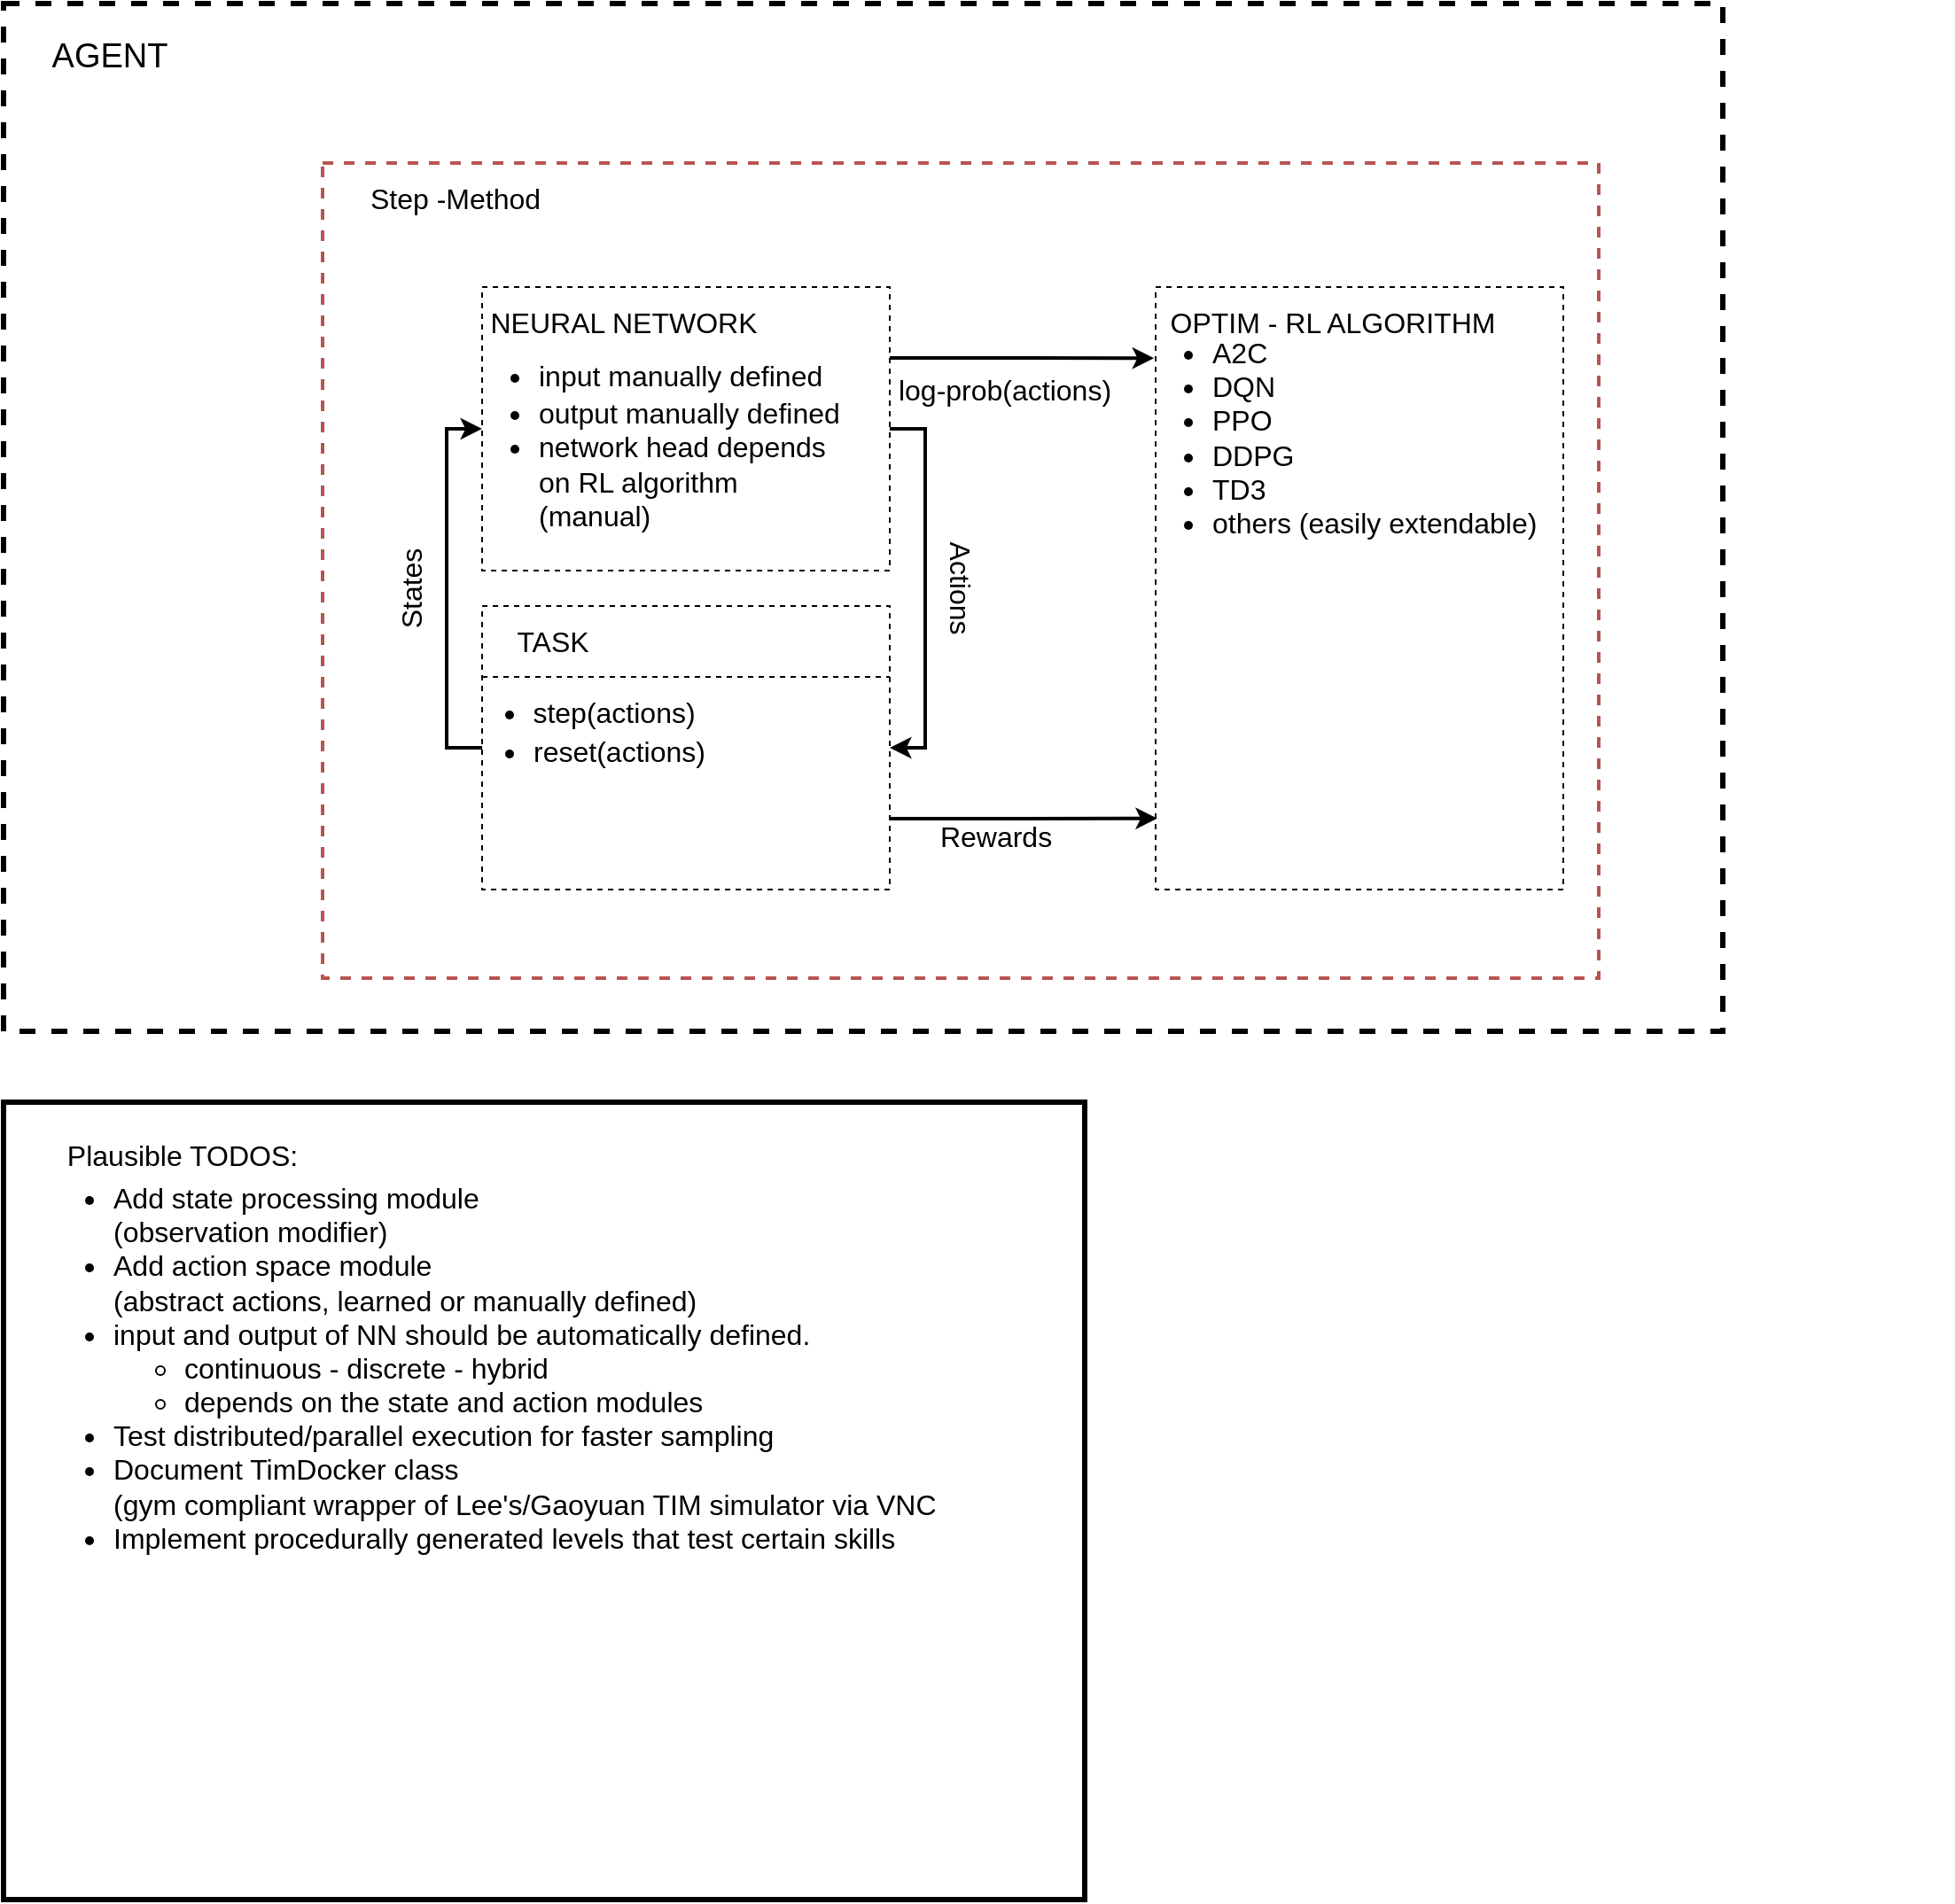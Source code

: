 <mxfile version="13.6.6" type="github">
  <diagram id="azBLTt9X_g9BV_F1x30R" name="Page-1">
    <mxGraphModel dx="2916" dy="803" grid="1" gridSize="10" guides="1" tooltips="1" connect="1" arrows="1" fold="1" page="1" pageScale="1" pageWidth="850" pageHeight="1100" math="0" shadow="0">
      <root>
        <mxCell id="0" />
        <mxCell id="1" parent="0" />
        <mxCell id="YtY6zPXFFSkN8KXmVOl3-41" value="" style="rounded=0;whiteSpace=wrap;html=1;strokeWidth=3;fillColor=none;fontSize=16;align=left;" parent="1" vertex="1">
          <mxGeometry x="-370" y="840" width="610" height="450" as="geometry" />
        </mxCell>
        <mxCell id="YtY6zPXFFSkN8KXmVOl3-5" value="" style="group" parent="1" vertex="1" connectable="0">
          <mxGeometry x="-370" y="220" width="1100" height="910" as="geometry" />
        </mxCell>
        <mxCell id="YtY6zPXFFSkN8KXmVOl3-1" value="" style="rounded=0;whiteSpace=wrap;html=1;dashed=1;fillColor=none;strokeWidth=3;" parent="YtY6zPXFFSkN8KXmVOl3-5" vertex="1">
          <mxGeometry width="970" height="580" as="geometry" />
        </mxCell>
        <mxCell id="YtY6zPXFFSkN8KXmVOl3-11" value="" style="rounded=0;whiteSpace=wrap;html=1;dashed=1;strokeWidth=2;fontSize=16;strokeColor=#b85450;fillColor=none;" parent="YtY6zPXFFSkN8KXmVOl3-5" vertex="1">
          <mxGeometry x="180" y="90" width="720" height="460" as="geometry" />
        </mxCell>
        <mxCell id="YtY6zPXFFSkN8KXmVOl3-2" value="AGENT" style="text;html=1;strokeColor=none;fillColor=none;align=center;verticalAlign=middle;whiteSpace=wrap;rounded=0;dashed=1;fontSize=19;" parent="YtY6zPXFFSkN8KXmVOl3-5" vertex="1">
          <mxGeometry x="40" y="20" width="40" height="20" as="geometry" />
        </mxCell>
        <mxCell id="YtY6zPXFFSkN8KXmVOl3-7" value="" style="group" parent="YtY6zPXFFSkN8KXmVOl3-5" vertex="1" connectable="0">
          <mxGeometry x="270" y="160" width="240" height="160" as="geometry" />
        </mxCell>
        <mxCell id="YtY6zPXFFSkN8KXmVOl3-8" value="" style="rounded=0;whiteSpace=wrap;html=1;dashed=1;fillColor=none;strokeWidth=1;" parent="YtY6zPXFFSkN8KXmVOl3-7" vertex="1">
          <mxGeometry width="230" height="160" as="geometry" />
        </mxCell>
        <mxCell id="YtY6zPXFFSkN8KXmVOl3-9" value="NEURAL NETWORK" style="text;html=1;strokeColor=none;fillColor=none;align=center;verticalAlign=middle;whiteSpace=wrap;rounded=0;dashed=1;fontSize=16;" parent="YtY6zPXFFSkN8KXmVOl3-7" vertex="1">
          <mxGeometry y="10" width="160" height="20" as="geometry" />
        </mxCell>
        <mxCell id="YtY6zPXFFSkN8KXmVOl3-39" value="&lt;ul&gt;&lt;li&gt;input manually defined&lt;/li&gt;&lt;/ul&gt;" style="text;html=1;strokeColor=none;fillColor=none;align=left;verticalAlign=middle;whiteSpace=wrap;rounded=0;dashed=1;fontSize=16;" parent="YtY6zPXFFSkN8KXmVOl3-7" vertex="1">
          <mxGeometry x="-10" y="40" width="220" height="20" as="geometry" />
        </mxCell>
        <mxCell id="YtY6zPXFFSkN8KXmVOl3-40" value="&lt;ul&gt;&lt;li&gt;output manually defined&lt;/li&gt;&lt;li&gt;network head depends on RL algorithm (manual)&lt;/li&gt;&lt;/ul&gt;" style="text;html=1;strokeColor=none;fillColor=none;align=left;verticalAlign=middle;whiteSpace=wrap;rounded=0;dashed=1;fontSize=16;" parent="YtY6zPXFFSkN8KXmVOl3-7" vertex="1">
          <mxGeometry x="-10" y="90" width="220" height="20" as="geometry" />
        </mxCell>
        <mxCell id="YtY6zPXFFSkN8KXmVOl3-12" value="Step -Method" style="text;html=1;strokeColor=none;fillColor=none;align=center;verticalAlign=middle;whiteSpace=wrap;rounded=0;dashed=1;fontSize=16;" parent="YtY6zPXFFSkN8KXmVOl3-5" vertex="1">
          <mxGeometry x="200" y="100" width="110" height="20" as="geometry" />
        </mxCell>
        <mxCell id="YtY6zPXFFSkN8KXmVOl3-14" value="Actions" style="text;html=1;strokeColor=none;fillColor=none;align=center;verticalAlign=middle;whiteSpace=wrap;rounded=0;dashed=1;fontSize=16;rotation=90;" parent="YtY6zPXFFSkN8KXmVOl3-5" vertex="1">
          <mxGeometry x="520" y="320" width="40" height="20" as="geometry" />
        </mxCell>
        <mxCell id="YtY6zPXFFSkN8KXmVOl3-17" value="States" style="text;html=1;strokeColor=none;fillColor=none;align=center;verticalAlign=middle;whiteSpace=wrap;rounded=0;dashed=1;fontSize=16;rotation=-90;" parent="YtY6zPXFFSkN8KXmVOl3-5" vertex="1">
          <mxGeometry x="210" y="320" width="40" height="20" as="geometry" />
        </mxCell>
        <mxCell id="YtY6zPXFFSkN8KXmVOl3-6" value="" style="group" parent="YtY6zPXFFSkN8KXmVOl3-5" vertex="1" connectable="0">
          <mxGeometry x="270" y="340" width="230" height="160" as="geometry" />
        </mxCell>
        <mxCell id="YtY6zPXFFSkN8KXmVOl3-3" value="" style="rounded=0;whiteSpace=wrap;html=1;dashed=1;fillColor=none;strokeWidth=1;" parent="YtY6zPXFFSkN8KXmVOl3-6" vertex="1">
          <mxGeometry width="230" height="160" as="geometry" />
        </mxCell>
        <mxCell id="YtY6zPXFFSkN8KXmVOl3-4" value="TASK" style="text;html=1;strokeColor=none;fillColor=none;align=center;verticalAlign=middle;whiteSpace=wrap;rounded=0;dashed=1;fontSize=16;" parent="YtY6zPXFFSkN8KXmVOl3-6" vertex="1">
          <mxGeometry x="20" y="10" width="40" height="20" as="geometry" />
        </mxCell>
        <mxCell id="YtY6zPXFFSkN8KXmVOl3-33" value="" style="endArrow=none;dashed=1;html=1;strokeWidth=1;fontSize=16;exitX=0;exitY=0.25;exitDx=0;exitDy=0;entryX=1;entryY=0.25;entryDx=0;entryDy=0;" parent="YtY6zPXFFSkN8KXmVOl3-6" source="YtY6zPXFFSkN8KXmVOl3-3" target="YtY6zPXFFSkN8KXmVOl3-3" edge="1">
          <mxGeometry width="50" height="50" relative="1" as="geometry">
            <mxPoint x="50" y="60" as="sourcePoint" />
            <mxPoint x="100" y="10" as="targetPoint" />
          </mxGeometry>
        </mxCell>
        <mxCell id="YtY6zPXFFSkN8KXmVOl3-34" value="&lt;ul&gt;&lt;li&gt;step(actions)&lt;/li&gt;&lt;/ul&gt;" style="text;html=1;strokeColor=none;fillColor=none;align=center;verticalAlign=middle;whiteSpace=wrap;rounded=0;dashed=1;fontSize=16;" parent="YtY6zPXFFSkN8KXmVOl3-6" vertex="1">
          <mxGeometry x="-20" y="50" width="149" height="20" as="geometry" />
        </mxCell>
        <mxCell id="YtY6zPXFFSkN8KXmVOl3-36" value="&lt;ul&gt;&lt;li&gt;reset(actions)&lt;/li&gt;&lt;/ul&gt;" style="text;html=1;strokeColor=none;fillColor=none;align=center;verticalAlign=middle;whiteSpace=wrap;rounded=0;dashed=1;fontSize=16;" parent="YtY6zPXFFSkN8KXmVOl3-6" vertex="1">
          <mxGeometry x="-17" y="72" width="149" height="20" as="geometry" />
        </mxCell>
        <mxCell id="YtY6zPXFFSkN8KXmVOl3-21" style="edgeStyle=orthogonalEdgeStyle;rounded=0;orthogonalLoop=1;jettySize=auto;html=1;exitX=1;exitY=0.5;exitDx=0;exitDy=0;entryX=1;entryY=0.5;entryDx=0;entryDy=0;strokeWidth=2;fontSize=16;" parent="YtY6zPXFFSkN8KXmVOl3-5" source="YtY6zPXFFSkN8KXmVOl3-8" target="YtY6zPXFFSkN8KXmVOl3-3" edge="1">
          <mxGeometry relative="1" as="geometry" />
        </mxCell>
        <mxCell id="YtY6zPXFFSkN8KXmVOl3-23" style="edgeStyle=orthogonalEdgeStyle;rounded=0;orthogonalLoop=1;jettySize=auto;html=1;exitX=0;exitY=0.5;exitDx=0;exitDy=0;entryX=0;entryY=0.5;entryDx=0;entryDy=0;strokeWidth=2;fontSize=16;" parent="YtY6zPXFFSkN8KXmVOl3-5" source="YtY6zPXFFSkN8KXmVOl3-3" target="YtY6zPXFFSkN8KXmVOl3-8" edge="1">
          <mxGeometry relative="1" as="geometry" />
        </mxCell>
        <mxCell id="YtY6zPXFFSkN8KXmVOl3-27" style="edgeStyle=orthogonalEdgeStyle;rounded=0;orthogonalLoop=1;jettySize=auto;html=1;exitX=1;exitY=0.75;exitDx=0;exitDy=0;entryX=0.004;entryY=0.882;entryDx=0;entryDy=0;entryPerimeter=0;strokeWidth=2;fontSize=16;" parent="YtY6zPXFFSkN8KXmVOl3-5" source="YtY6zPXFFSkN8KXmVOl3-3" target="YtY6zPXFFSkN8KXmVOl3-25" edge="1">
          <mxGeometry relative="1" as="geometry" />
        </mxCell>
        <mxCell id="YtY6zPXFFSkN8KXmVOl3-28" style="edgeStyle=orthogonalEdgeStyle;rounded=0;orthogonalLoop=1;jettySize=auto;html=1;exitX=1;exitY=0.25;exitDx=0;exitDy=0;entryX=-0.004;entryY=0.118;entryDx=0;entryDy=0;entryPerimeter=0;strokeWidth=2;fontSize=16;" parent="YtY6zPXFFSkN8KXmVOl3-5" source="YtY6zPXFFSkN8KXmVOl3-8" target="YtY6zPXFFSkN8KXmVOl3-25" edge="1">
          <mxGeometry relative="1" as="geometry" />
        </mxCell>
        <mxCell id="YtY6zPXFFSkN8KXmVOl3-29" value="Rewards" style="text;html=1;strokeColor=none;fillColor=none;align=center;verticalAlign=middle;whiteSpace=wrap;rounded=0;dashed=1;fontSize=16;" parent="YtY6zPXFFSkN8KXmVOl3-5" vertex="1">
          <mxGeometry x="540" y="460" width="40" height="20" as="geometry" />
        </mxCell>
        <mxCell id="YtY6zPXFFSkN8KXmVOl3-31" value="log-prob(actions)" style="text;html=1;strokeColor=none;fillColor=none;align=center;verticalAlign=middle;whiteSpace=wrap;rounded=0;dashed=1;fontSize=16;" parent="YtY6zPXFFSkN8KXmVOl3-5" vertex="1">
          <mxGeometry x="495" y="208" width="140" height="20" as="geometry" />
        </mxCell>
        <mxCell id="YtY6zPXFFSkN8KXmVOl3-24" value="" style="group" parent="YtY6zPXFFSkN8KXmVOl3-5" vertex="1" connectable="0">
          <mxGeometry x="650" y="160" width="240" height="340" as="geometry" />
        </mxCell>
        <mxCell id="YtY6zPXFFSkN8KXmVOl3-25" value="" style="rounded=0;whiteSpace=wrap;html=1;dashed=1;fillColor=none;strokeWidth=1;" parent="YtY6zPXFFSkN8KXmVOl3-24" vertex="1">
          <mxGeometry width="230" height="340" as="geometry" />
        </mxCell>
        <mxCell id="YtY6zPXFFSkN8KXmVOl3-26" value="OPTIM - RL ALGORITHM" style="text;html=1;strokeColor=none;fillColor=none;align=center;verticalAlign=middle;whiteSpace=wrap;rounded=0;dashed=1;fontSize=16;" parent="YtY6zPXFFSkN8KXmVOl3-24" vertex="1">
          <mxGeometry y="10" width="200" height="20" as="geometry" />
        </mxCell>
        <mxCell id="YtY6zPXFFSkN8KXmVOl3-37" value="&lt;ul&gt;&lt;li&gt;A2C&lt;br&gt;&lt;/li&gt;&lt;li&gt;DQN&lt;/li&gt;&lt;li&gt;PPO&lt;/li&gt;&lt;li&gt;DDPG&lt;/li&gt;&lt;li&gt;TD3&lt;/li&gt;&lt;li&gt;others (easily extendable)&lt;/li&gt;&lt;/ul&gt;" style="text;html=1;strokeColor=none;fillColor=none;align=left;verticalAlign=middle;whiteSpace=wrap;rounded=0;dashed=1;fontSize=16;" parent="YtY6zPXFFSkN8KXmVOl3-24" vertex="1">
          <mxGeometry x="-10" y="40" width="230" height="90" as="geometry" />
        </mxCell>
        <mxCell id="YtY6zPXFFSkN8KXmVOl3-43" value="&lt;ul&gt;&lt;li&gt;&lt;span&gt;Add state processing module &lt;br&gt;(observation modifier)&lt;br&gt;&lt;/span&gt;&lt;/li&gt;&lt;li&gt;&lt;span&gt;Add action space module&lt;br&gt;(abstract actions, learned or manually defined)&lt;/span&gt;&lt;/li&gt;&lt;li&gt;&lt;span&gt;input and output of NN should be automatically defined.&lt;/span&gt;&lt;/li&gt;&lt;ul&gt;&lt;li&gt;continuous - discrete - hybrid&lt;/li&gt;&lt;li&gt;depends on the state and action modules&lt;/li&gt;&lt;/ul&gt;&lt;li&gt;Test distributed/parallel execution for faster sampling&lt;/li&gt;&lt;li&gt;Document TimDocker class &lt;br&gt;(gym compliant wrapper of Lee&#39;s/Gaoyuan TIM simulator via VNC&lt;/li&gt;&lt;li&gt;Implement procedurally generated levels that test certain skills&lt;/li&gt;&lt;/ul&gt;" style="text;html=1;strokeColor=none;fillColor=none;align=left;verticalAlign=middle;whiteSpace=wrap;rounded=0;fontSize=16;" parent="1" vertex="1">
          <mxGeometry x="-350" y="980" width="530" height="20" as="geometry" />
        </mxCell>
        <mxCell id="YtY6zPXFFSkN8KXmVOl3-42" value="Plausible TODOS:" style="text;html=1;strokeColor=none;fillColor=none;align=center;verticalAlign=middle;whiteSpace=wrap;rounded=0;fontSize=16;" parent="1" vertex="1">
          <mxGeometry x="-339" y="860" width="140" height="20" as="geometry" />
        </mxCell>
      </root>
    </mxGraphModel>
  </diagram>
</mxfile>
